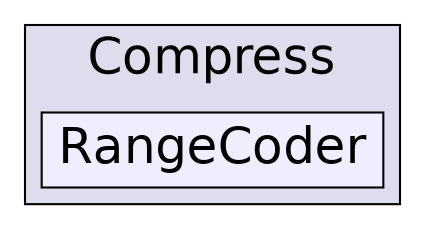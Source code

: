 digraph "C:/Users/nathanael/Documents/resizer/Plugins/SeamCarving/SevenZipReduced/Compress/RangeCoder" {
  compound=true
  node [ fontsize="24", fontname="Helvetica"];
  edge [ labelfontsize="24", labelfontname="Helvetica"];
  subgraph clusterdir_53fd8875e9b0551f05374f8fd73272c4 {
    graph [ bgcolor="#ddddee", pencolor="black", label="Compress" fontname="Helvetica", fontsize="24", URL="dir_53fd8875e9b0551f05374f8fd73272c4.html"]
  dir_20766f9e5ee07887d36ca0c2ec064270 [shape=box, label="RangeCoder", style="filled", fillcolor="#eeeeff", pencolor="black", URL="dir_20766f9e5ee07887d36ca0c2ec064270.html"];
  }
}
